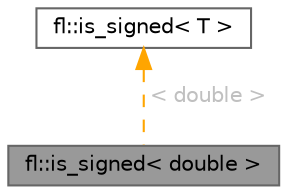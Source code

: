 digraph "fl::is_signed&lt; double &gt;"
{
 // INTERACTIVE_SVG=YES
 // LATEX_PDF_SIZE
  bgcolor="transparent";
  edge [fontname=Helvetica,fontsize=10,labelfontname=Helvetica,labelfontsize=10];
  node [fontname=Helvetica,fontsize=10,shape=box,height=0.2,width=0.4];
  Node1 [id="Node000001",label="fl::is_signed\< double \>",height=0.2,width=0.4,color="gray40", fillcolor="grey60", style="filled", fontcolor="black",tooltip=" "];
  Node2 -> Node1 [id="edge1_Node000001_Node000002",dir="back",color="orange",style="dashed",tooltip=" ",label=" \< double \>",fontcolor="grey" ];
  Node2 [id="Node000002",label="fl::is_signed\< T \>",height=0.2,width=0.4,color="gray40", fillcolor="white", style="filled",URL="$da/d44/structfl_1_1is__signed.html",tooltip=" "];
}
